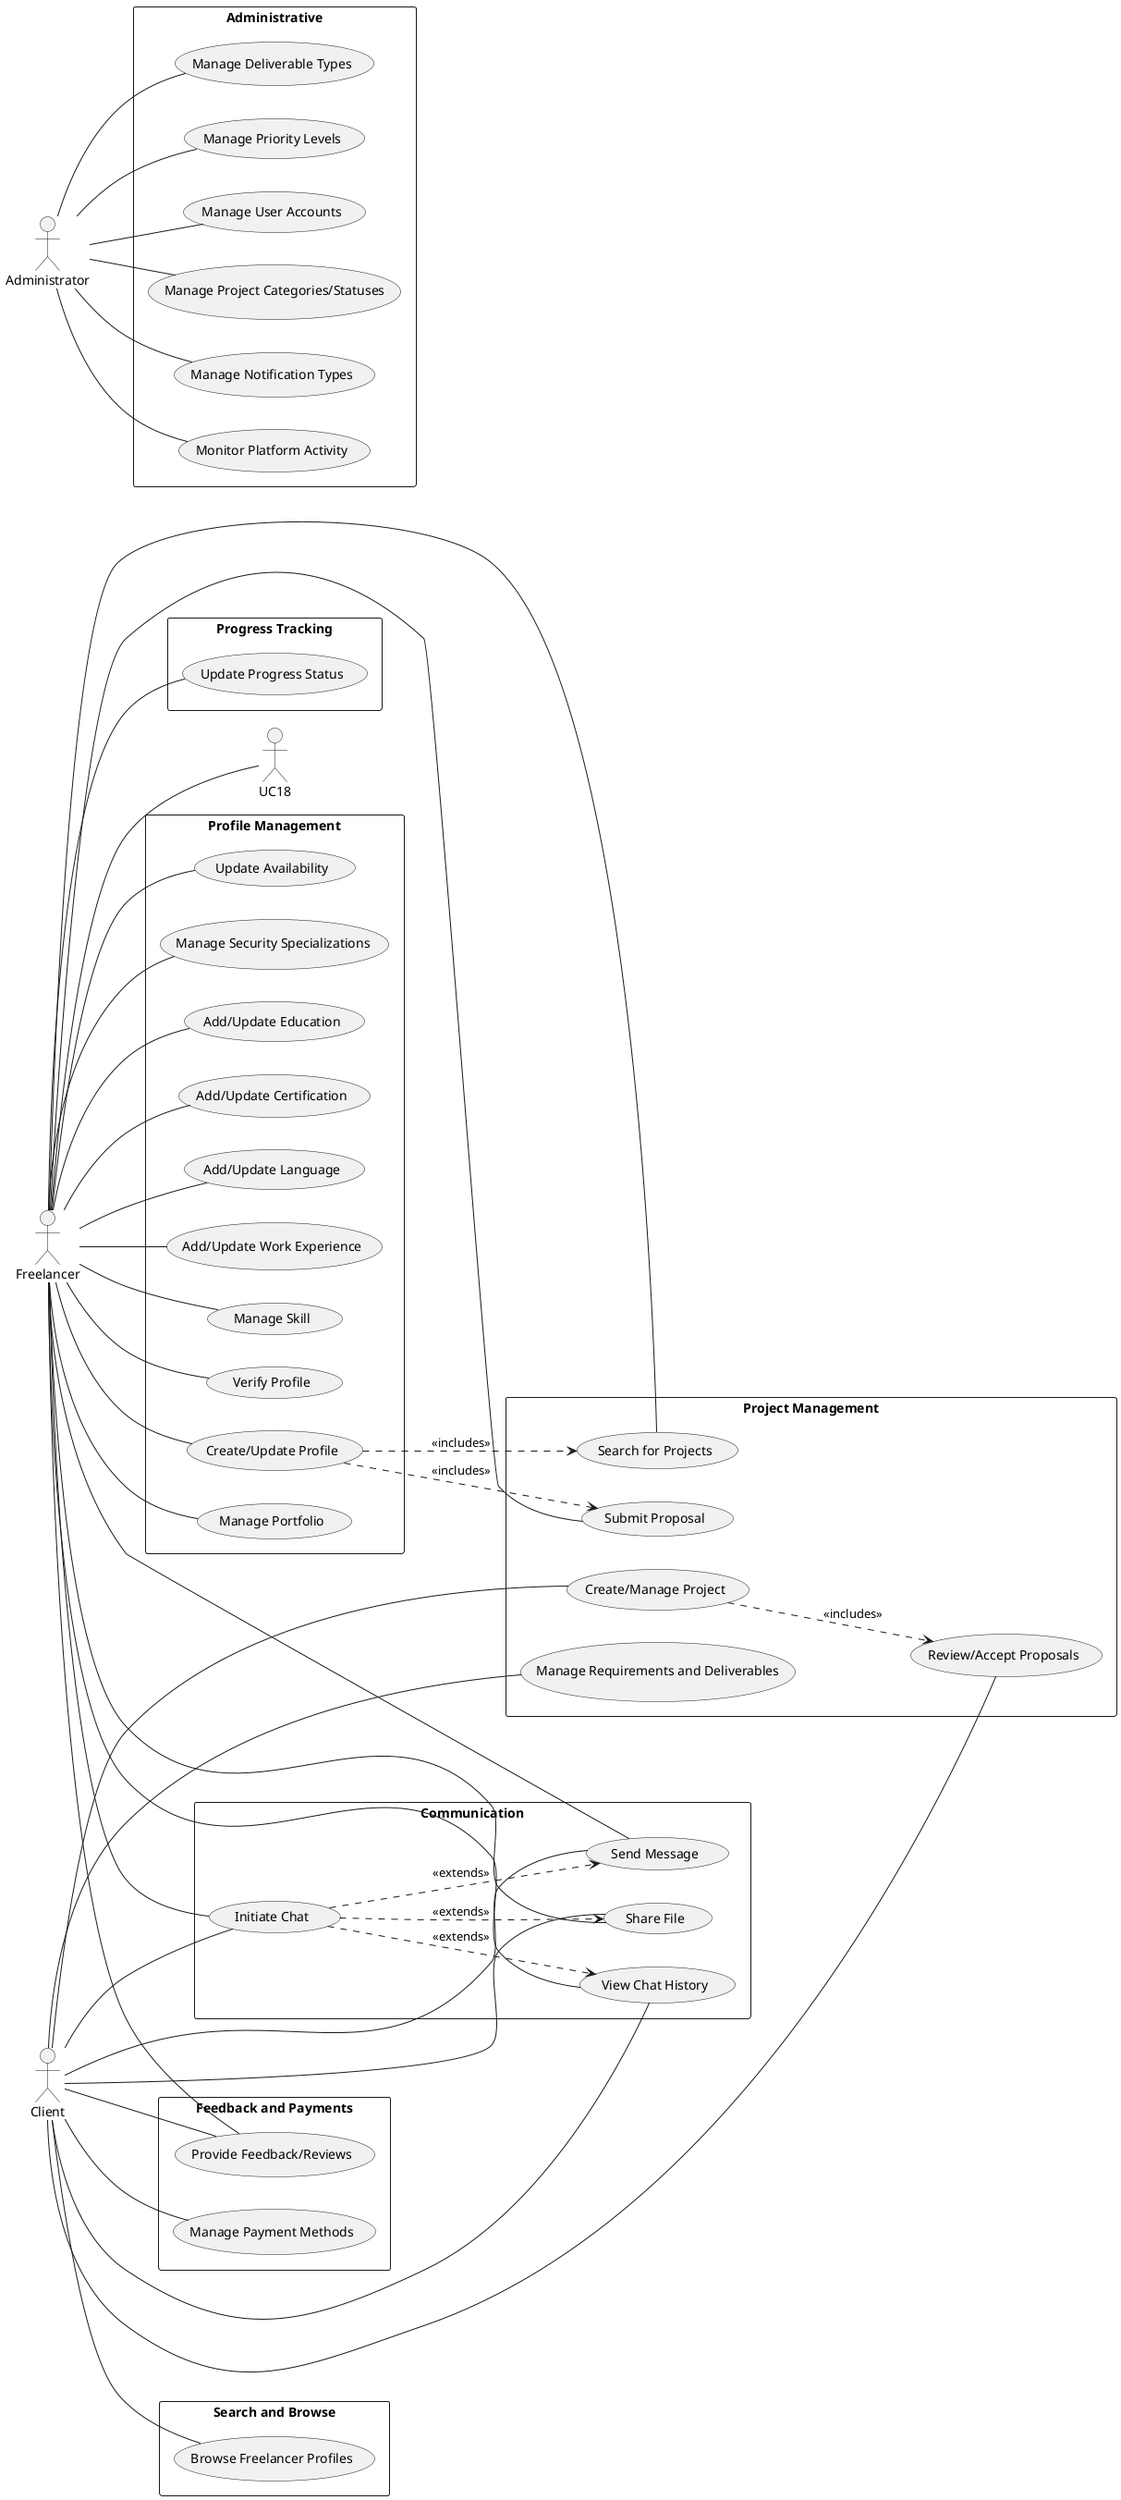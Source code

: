 @startuml
left to right direction

actor Freelancer
actor Client
actor Administrator

rectangle "Profile Management" {
  usecase "Create/Update Profile" as UC1
  usecase "Manage Portfolio" as UC2
  usecase "Update Availability" as UC3
  usecase "Manage Security Specializations" as UC4
  usecase "Add/Update Education" as UC26
  usecase "Add/Update Certification" as UC27
  usecase "Add/Update Language" as UC28
  usecase "Add/Update Work Experience" as UC29
  usecase "Manage Skill" as UC30
  usecase "Verify Profile" as UC31
}

rectangle "Project Management" {
  usecase "Search for Projects" as UC5
  usecase "Submit Proposal" as UC6
  usecase "Create/Manage Project" as UC7
  usecase "Manage Requirements and Deliverables" as UC8
  usecase "Review/Accept Proposals" as UC9
}

rectangle "Communication" {
  usecase "Initiate Chat" as UC10
  usecase "Send Message" as UC11
  usecase "Share File" as UC12
  usecase "View Chat History" as UC13
}

rectangle "Progress Tracking" {
  usecase "Update Progress Status" as UC14
}

rectangle "Feedback and Payments" {
  usecase "Provide Feedback/Reviews" as UC17
  usecase "Manage Payment Methods" as UC20
}

rectangle "Administrative" {
  usecase "Manage Deliverable Types" as UC32
  usecase "Manage Priority Levels" as UC33
  usecase "Manage User Accounts" as UC21
  usecase "Manage Project Categories/Statuses" as UC22
  usecase "Manage Notification Types" as UC23
  usecase "Monitor Platform Activity" as UC24
}

rectangle "Search and Browse" {
  usecase "Search for Projects" as UC5
  usecase "Browse Freelancer Profiles" as UC25
}

Freelancer -- UC1
Freelancer -- UC2
Freelancer -- UC3
Freelancer -- UC4
Freelancer -- UC26
Freelancer -- UC27
Freelancer -- UC28
Freelancer -- UC29
Freelancer -- UC30
Freelancer -- UC31
Freelancer -- UC5
Freelancer -- UC6
Freelancer -- UC10
Freelancer -- UC11
Freelancer -- UC12
Freelancer -- UC13
Freelancer -- UC14
Freelancer -- UC17
Freelancer -- UC18

Client -- UC7
Client -- UC8
Client -- UC9
Client -- UC10
Client -- UC11
Client -- UC12
Client -- UC13
Client -- UC17
Client -- UC20
Client -- UC25

Administrator -- UC21
Administrator -- UC22
Administrator -- UC23
Administrator -- UC24
Administrator -- UC33
Administrator -- UC32

UC1 ..> UC5 : <<includes>>
UC1 ..> UC6 : <<includes>>
UC7 ..> UC9 : <<includes>>
UC10 ..> UC11 : <<extends>>
UC10 ..> UC12 : <<extends>>
UC10 ..> UC13 : <<extends>>

@enduml
